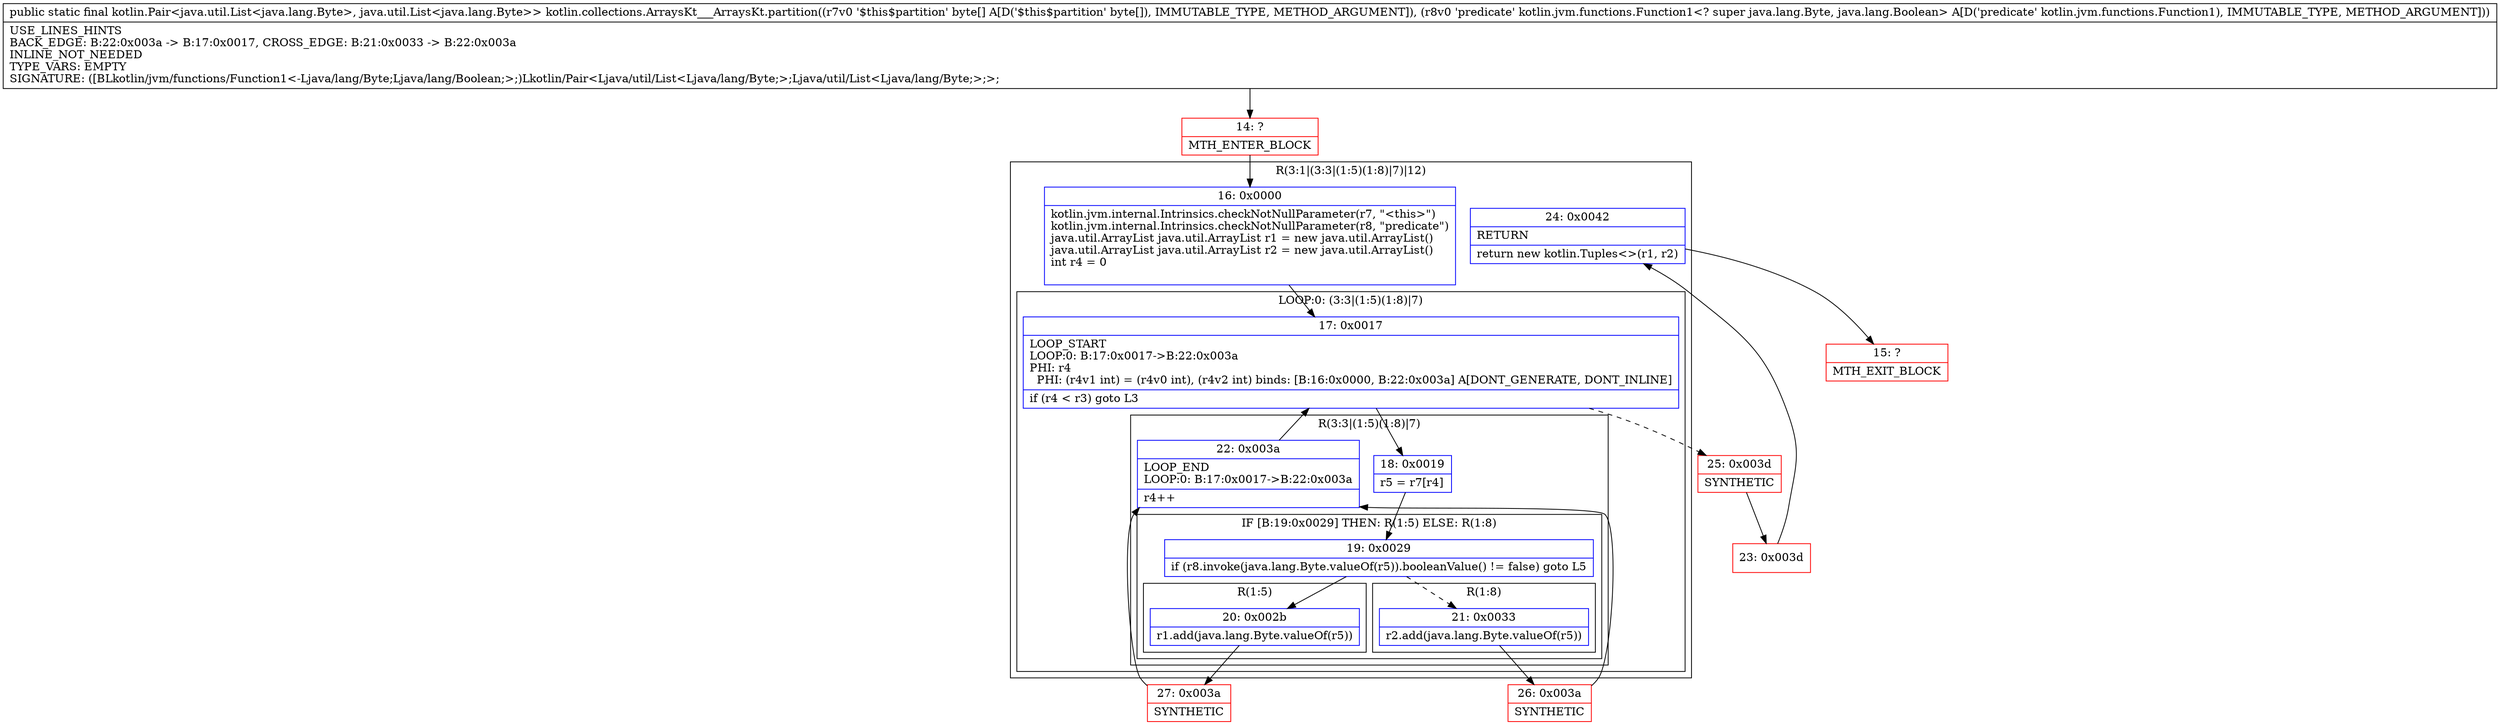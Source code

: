 digraph "CFG forkotlin.collections.ArraysKt___ArraysKt.partition([BLkotlin\/jvm\/functions\/Function1;)Lkotlin\/Pair;" {
subgraph cluster_Region_25814570 {
label = "R(3:1|(3:3|(1:5)(1:8)|7)|12)";
node [shape=record,color=blue];
Node_16 [shape=record,label="{16\:\ 0x0000|kotlin.jvm.internal.Intrinsics.checkNotNullParameter(r7, \"\<this\>\")\lkotlin.jvm.internal.Intrinsics.checkNotNullParameter(r8, \"predicate\")\ljava.util.ArrayList java.util.ArrayList r1 = new java.util.ArrayList()\ljava.util.ArrayList java.util.ArrayList r2 = new java.util.ArrayList()\lint r4 = 0\l\l}"];
subgraph cluster_LoopRegion_1396525717 {
label = "LOOP:0: (3:3|(1:5)(1:8)|7)";
node [shape=record,color=blue];
Node_17 [shape=record,label="{17\:\ 0x0017|LOOP_START\lLOOP:0: B:17:0x0017\-\>B:22:0x003a\lPHI: r4 \l  PHI: (r4v1 int) = (r4v0 int), (r4v2 int) binds: [B:16:0x0000, B:22:0x003a] A[DONT_GENERATE, DONT_INLINE]\l|if (r4 \< r3) goto L3\l}"];
subgraph cluster_Region_686165405 {
label = "R(3:3|(1:5)(1:8)|7)";
node [shape=record,color=blue];
Node_18 [shape=record,label="{18\:\ 0x0019|r5 = r7[r4]\l}"];
subgraph cluster_IfRegion_192390316 {
label = "IF [B:19:0x0029] THEN: R(1:5) ELSE: R(1:8)";
node [shape=record,color=blue];
Node_19 [shape=record,label="{19\:\ 0x0029|if (r8.invoke(java.lang.Byte.valueOf(r5)).booleanValue() != false) goto L5\l}"];
subgraph cluster_Region_1329583622 {
label = "R(1:5)";
node [shape=record,color=blue];
Node_20 [shape=record,label="{20\:\ 0x002b|r1.add(java.lang.Byte.valueOf(r5))\l}"];
}
subgraph cluster_Region_410990406 {
label = "R(1:8)";
node [shape=record,color=blue];
Node_21 [shape=record,label="{21\:\ 0x0033|r2.add(java.lang.Byte.valueOf(r5))\l}"];
}
}
Node_22 [shape=record,label="{22\:\ 0x003a|LOOP_END\lLOOP:0: B:17:0x0017\-\>B:22:0x003a\l|r4++\l}"];
}
}
Node_24 [shape=record,label="{24\:\ 0x0042|RETURN\l|return new kotlin.Tuples\<\>(r1, r2)\l}"];
}
Node_14 [shape=record,color=red,label="{14\:\ ?|MTH_ENTER_BLOCK\l}"];
Node_27 [shape=record,color=red,label="{27\:\ 0x003a|SYNTHETIC\l}"];
Node_26 [shape=record,color=red,label="{26\:\ 0x003a|SYNTHETIC\l}"];
Node_25 [shape=record,color=red,label="{25\:\ 0x003d|SYNTHETIC\l}"];
Node_23 [shape=record,color=red,label="{23\:\ 0x003d}"];
Node_15 [shape=record,color=red,label="{15\:\ ?|MTH_EXIT_BLOCK\l}"];
MethodNode[shape=record,label="{public static final kotlin.Pair\<java.util.List\<java.lang.Byte\>, java.util.List\<java.lang.Byte\>\> kotlin.collections.ArraysKt___ArraysKt.partition((r7v0 '$this$partition' byte[] A[D('$this$partition' byte[]), IMMUTABLE_TYPE, METHOD_ARGUMENT]), (r8v0 'predicate' kotlin.jvm.functions.Function1\<? super java.lang.Byte, java.lang.Boolean\> A[D('predicate' kotlin.jvm.functions.Function1), IMMUTABLE_TYPE, METHOD_ARGUMENT]))  | USE_LINES_HINTS\lBACK_EDGE: B:22:0x003a \-\> B:17:0x0017, CROSS_EDGE: B:21:0x0033 \-\> B:22:0x003a\lINLINE_NOT_NEEDED\lTYPE_VARS: EMPTY\lSIGNATURE: ([BLkotlin\/jvm\/functions\/Function1\<\-Ljava\/lang\/Byte;Ljava\/lang\/Boolean;\>;)Lkotlin\/Pair\<Ljava\/util\/List\<Ljava\/lang\/Byte;\>;Ljava\/util\/List\<Ljava\/lang\/Byte;\>;\>;\l}"];
MethodNode -> Node_14;Node_16 -> Node_17;
Node_17 -> Node_18;
Node_17 -> Node_25[style=dashed];
Node_18 -> Node_19;
Node_19 -> Node_20;
Node_19 -> Node_21[style=dashed];
Node_20 -> Node_27;
Node_21 -> Node_26;
Node_22 -> Node_17;
Node_24 -> Node_15;
Node_14 -> Node_16;
Node_27 -> Node_22;
Node_26 -> Node_22;
Node_25 -> Node_23;
Node_23 -> Node_24;
}

